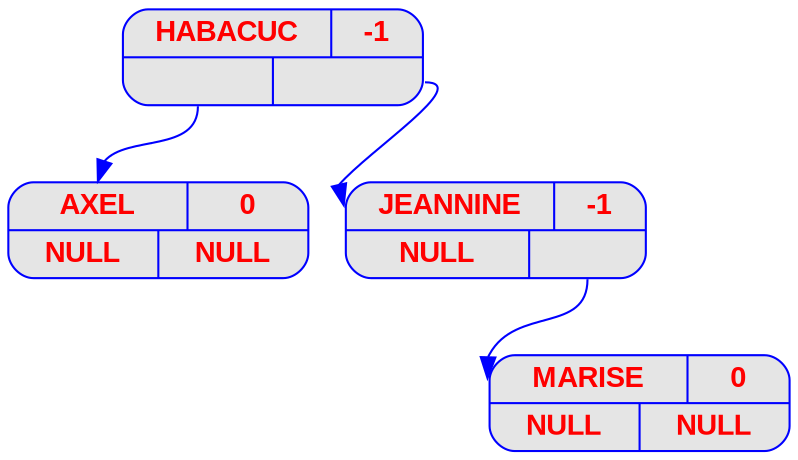 digraph displayAVL {
	node [
		fontname  = "Arial bold" 
		fontsize  = "14"
		fontcolor = "red"
		style     = "rounded, filled"
		shape     = "record"
		fillcolor = "grey90"
		color     = "blue"
		width     = "2"
	]

	edge [
		color     = "blue"
	]

	"HABACUC" [label = "{{<nom> HABACUC | <bal> -1 } | { <g> | <d>}}"];
	"HABACUC":g -> "AXEL":nom;
	"AXEL" [label = "{{<nom> AXEL | <bal> 0 } | { <g> | <d>}}"];
	"AXEL" [label = "{{<nom> AXEL | <bal> 0 }| { <g> NULL | <d> NULL}}"];
	"HABACUC":d -> "JEANNINE":nom;
	"JEANNINE" [label = "{{<nom> JEANNINE | <bal> -1 } | { <g> | <d>}}"];
	"JEANNINE" [label = "{{<nom> JEANNINE | <bal> -1 }| { <g> NULL | <d> }}"];
	"JEANNINE":d -> "MARISE":nom;
	"MARISE" [label = "{{<nom> MARISE | <bal> 0 } | { <g> | <d>}}"];
	"MARISE" [label = "{{<nom> MARISE | <bal> 0 }| { <g> NULL | <d> NULL}}"];
}
